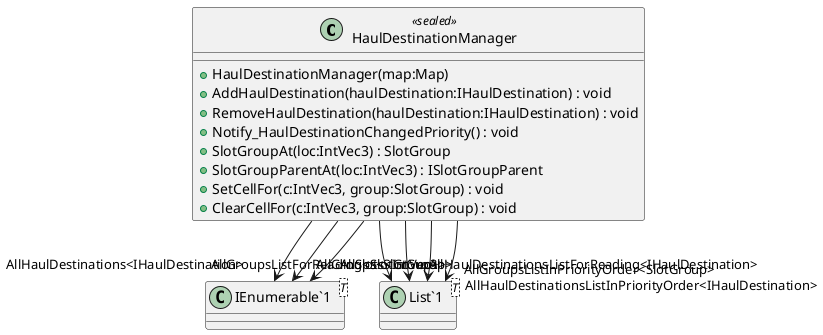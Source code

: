 @startuml
class HaulDestinationManager <<sealed>> {
    + HaulDestinationManager(map:Map)
    + AddHaulDestination(haulDestination:IHaulDestination) : void
    + RemoveHaulDestination(haulDestination:IHaulDestination) : void
    + Notify_HaulDestinationChangedPriority() : void
    + SlotGroupAt(loc:IntVec3) : SlotGroup
    + SlotGroupParentAt(loc:IntVec3) : ISlotGroupParent
    + SetCellFor(c:IntVec3, group:SlotGroup) : void
    + ClearCellFor(c:IntVec3, group:SlotGroup) : void
}
class "IEnumerable`1"<T> {
}
class "List`1"<T> {
}
HaulDestinationManager --> "AllHaulDestinations<IHaulDestination>" "IEnumerable`1"
HaulDestinationManager --> "AllHaulDestinationsListForReading<IHaulDestination>" "List`1"
HaulDestinationManager --> "AllHaulDestinationsListInPriorityOrder<IHaulDestination>" "List`1"
HaulDestinationManager --> "AllGroups<SlotGroup>" "IEnumerable`1"
HaulDestinationManager --> "AllGroupsListForReading<SlotGroup>" "List`1"
HaulDestinationManager --> "AllGroupsListInPriorityOrder<SlotGroup>" "List`1"
HaulDestinationManager --> "AllSlots<IntVec3>" "IEnumerable`1"
@enduml
